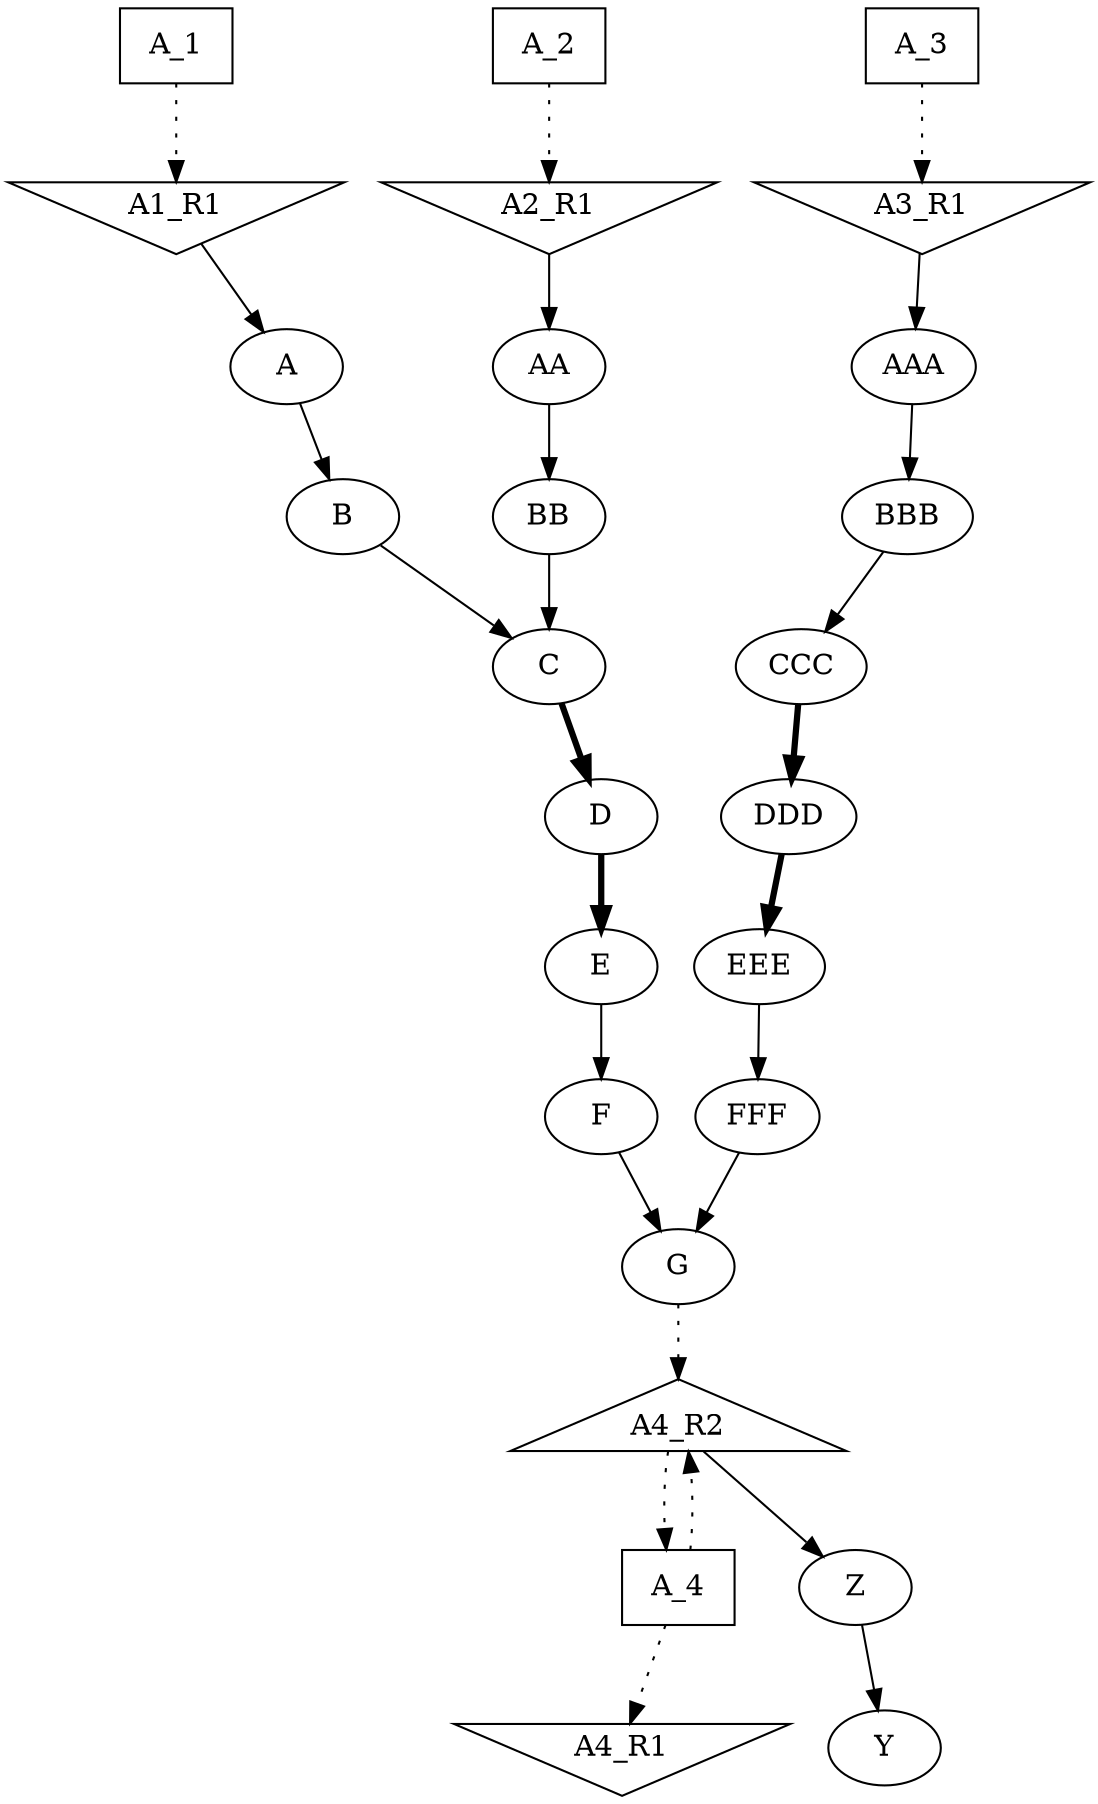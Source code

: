 digraph G {

    A_1 [shape=box];
    A_2 [shape=box];
    A_3 [shape=box];
    A_4 [shape=box];

    A1_R1 [shape=invtriangle];
    A2_R1 [shape=invtriangle];
    A3_R1 [shape=invtriangle];
    A4_R1 [shape=invtriangle];
    A4_R2 [shape=triangle];

    A_1 -> A1_R1 [style=dotted];
    A_2 -> A2_R1 [style=dotted];
    A_3 -> A3_R1 [style=dotted];
    A_4 -> A4_R1 [style=dotted];
    A_4 -> A4_R2 [style=dotted];
    A4_R2 -> A_4 [style=dotted];

    A1_R1 -> A;
    A -> B;
    B -> C;
    C -> D [penwidth=3];
    D -> E [penwidth=3];
    E -> F;
    F -> G;
    G -> A4_R2[style=dotted];

    A2_R1 -> AA;
    AA -> BB;
    BB -> C;

    A3_R1 -> AAA;
    AAA -> BBB;
    BBB -> CCC;
    CCC -> DDD [penwidth=3];
    DDD -> EEE [penwidth=3];
    EEE -> FFF;
    FFF -> G;


    A4_R2 -> Z;
    Z -> Y;
 }